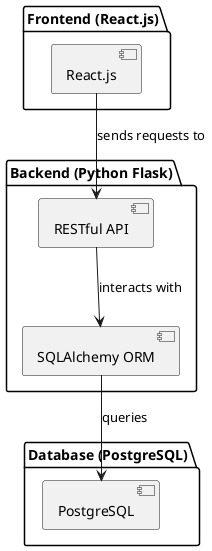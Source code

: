 @startuml

package "Backend (Python Flask)" {
    [RESTful API]
    [SQLAlchemy ORM]
}

package "Frontend (React.js)" {
  [React.js]
}

package "Database (PostgreSQL)" {
  [PostgreSQL]
}

[React.js] --> [RESTful API] : "sends requests to"
[RESTful API] --> [SQLAlchemy ORM] : "interacts with"
[SQLAlchemy ORM] --> [PostgreSQL] : "queries"

@enduml
